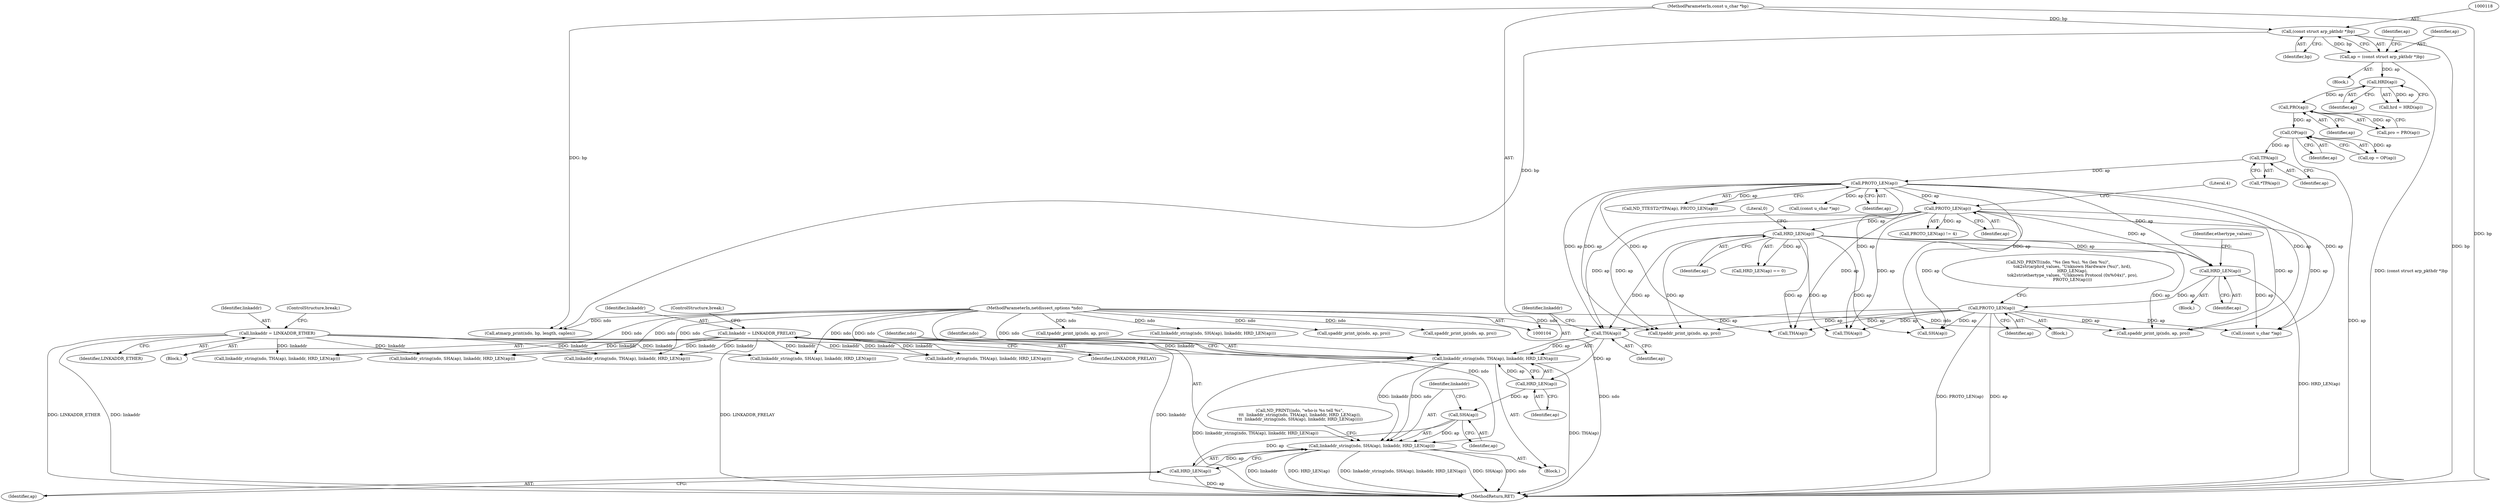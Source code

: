 digraph "0_tcpdump_13ab8d18617d616c7d343530f8a842e7143fb5cc@pointer" {
"1000325" [label="(Call,linkaddr_string(ndo, SHA(ap), linkaddr, HRD_LEN(ap)))"];
"1000318" [label="(Call,linkaddr_string(ndo, THA(ap), linkaddr, HRD_LEN(ap)))"];
"1000105" [label="(MethodParameterIn,netdissect_options *ndo)"];
"1000320" [label="(Call,THA(ap))"];
"1000227" [label="(Call,PROTO_LEN(ap))"];
"1000220" [label="(Call,HRD_LEN(ap))"];
"1000202" [label="(Call,HRD_LEN(ap))"];
"1000197" [label="(Call,PROTO_LEN(ap))"];
"1000161" [label="(Call,PROTO_LEN(ap))"];
"1000159" [label="(Call,TPA(ap))"];
"1000133" [label="(Call,OP(ap))"];
"1000129" [label="(Call,PRO(ap))"];
"1000125" [label="(Call,HRD(ap))"];
"1000115" [label="(Call,ap = (const struct arp_pkthdr *)bp)"];
"1000117" [label="(Call,(const struct arp_pkthdr *)bp)"];
"1000106" [label="(MethodParameterIn,const u_char *bp)"];
"1000151" [label="(Call,linkaddr = LINKADDR_ETHER)"];
"1000146" [label="(Call,linkaddr = LINKADDR_FRELAY)"];
"1000323" [label="(Call,HRD_LEN(ap))"];
"1000327" [label="(Call,SHA(ap))"];
"1000330" [label="(Call,HRD_LEN(ap))"];
"1000327" [label="(Call,SHA(ap))"];
"1000139" [label="(Call,atmarp_print(ndo, bp, length, caplen))"];
"1000325" [label="(Call,linkaddr_string(ndo, SHA(ap), linkaddr, HRD_LEN(ap)))"];
"1000197" [label="(Call,PROTO_LEN(ap))"];
"1000326" [label="(Identifier,ndo)"];
"1000126" [label="(Identifier,ap)"];
"1000198" [label="(Identifier,ap)"];
"1000413" [label="(MethodReturn,RET)"];
"1000196" [label="(Call,PROTO_LEN(ap) != 4)"];
"1000224" [label="(Identifier,ethertype_values)"];
"1000330" [label="(Call,HRD_LEN(ap))"];
"1000321" [label="(Identifier,ap)"];
"1000319" [label="(Identifier,ndo)"];
"1000220" [label="(Call,HRD_LEN(ap))"];
"1000221" [label="(Identifier,ap)"];
"1000122" [label="(Identifier,ap)"];
"1000151" [label="(Call,linkaddr = LINKADDR_ETHER)"];
"1000294" [label="(Call,spaddr_print_ip(ndo, ap, pro))"];
"1000130" [label="(Identifier,ap)"];
"1000360" [label="(Call,THA(ap))"];
"1000386" [label="(Call,spaddr_print_ip(ndo, ap, pro))"];
"1000137" [label="(Block,)"];
"1000331" [label="(Identifier,ap)"];
"1000222" [label="(Block,)"];
"1000381" [label="(Call,SHA(ap))"];
"1000303" [label="(Call,linkaddr_string(ndo, SHA(ap), linkaddr, HRD_LEN(ap)))"];
"1000157" [label="(Call,ND_TTEST2(*TPA(ap), PROTO_LEN(ap)))"];
"1000277" [label="(Call,linkaddr_string(ndo, THA(ap), linkaddr, HRD_LEN(ap)))"];
"1000204" [label="(Literal,0)"];
"1000171" [label="(Call,(const u_char *)ap)"];
"1000109" [label="(Block,)"];
"1000323" [label="(Call,HRD_LEN(ap))"];
"1000117" [label="(Call,(const struct arp_pkthdr *)bp)"];
"1000161" [label="(Call,PROTO_LEN(ap))"];
"1000219" [label="(Block,)"];
"1000119" [label="(Identifier,bp)"];
"1000148" [label="(Identifier,LINKADDR_FRELAY)"];
"1000160" [label="(Identifier,ap)"];
"1000147" [label="(Identifier,linkaddr)"];
"1000346" [label="(Call,tpaddr_print_ip(ndo, ap, pro))"];
"1000203" [label="(Identifier,ap)"];
"1000312" [label="(Call,ND_PRINT((ndo, \"who-is %s tell %s\",\n\t\t\t  linkaddr_string(ndo, THA(ap), linkaddr, HRD_LEN(ap)),\n\t\t\t  linkaddr_string(ndo, SHA(ap), linkaddr, HRD_LEN(ap)))))"];
"1000320" [label="(Call,THA(ap))"];
"1000146" [label="(Call,linkaddr = LINKADDR_FRELAY)"];
"1000393" [label="(Call,(const u_char *)ap)"];
"1000129" [label="(Call,PRO(ap))"];
"1000153" [label="(Identifier,LINKADDR_ETHER)"];
"1000341" [label="(Call,THA(ap))"];
"1000133" [label="(Call,OP(ap))"];
"1000131" [label="(Call,op = OP(ap))"];
"1000159" [label="(Call,TPA(ap))"];
"1000125" [label="(Call,HRD(ap))"];
"1000162" [label="(Identifier,ap)"];
"1000127" [label="(Call,pro = PRO(ap))"];
"1000322" [label="(Identifier,linkaddr)"];
"1000227" [label="(Call,PROTO_LEN(ap))"];
"1000106" [label="(MethodParameterIn,const u_char *bp)"];
"1000228" [label="(Identifier,ap)"];
"1000202" [label="(Call,HRD_LEN(ap))"];
"1000149" [label="(ControlStructure,break;)"];
"1000116" [label="(Identifier,ap)"];
"1000329" [label="(Identifier,linkaddr)"];
"1000201" [label="(Call,HRD_LEN(ap) == 0)"];
"1000115" [label="(Call,ap = (const struct arp_pkthdr *)bp)"];
"1000358" [label="(Call,linkaddr_string(ndo, THA(ap), linkaddr, HRD_LEN(ap)))"];
"1000365" [label="(Call,linkaddr_string(ndo, SHA(ap), linkaddr, HRD_LEN(ap)))"];
"1000154" [label="(ControlStructure,break;)"];
"1000288" [label="(Call,spaddr_print_ip(ndo, ap, pro))"];
"1000134" [label="(Identifier,ap)"];
"1000152" [label="(Identifier,linkaddr)"];
"1000260" [label="(Call,tpaddr_print_ip(ndo, ap, pro))"];
"1000317" [label="(Block,)"];
"1000105" [label="(MethodParameterIn,netdissect_options *ndo)"];
"1000339" [label="(Call,linkaddr_string(ndo, THA(ap), linkaddr, HRD_LEN(ap)))"];
"1000209" [label="(Call,ND_PRINT((ndo, \"%s (len %u), %s (len %u)\",\n                      tok2str(arphrd_values, \"Unknown Hardware (%u)\", hrd),\n                      HRD_LEN(ap),\n                      tok2str(ethertype_values, \"Unknown Protocol (0x%04x)\", pro),\n                      PROTO_LEN(ap))))"];
"1000158" [label="(Call,*TPA(ap))"];
"1000328" [label="(Identifier,ap)"];
"1000379" [label="(Call,linkaddr_string(ndo, SHA(ap), linkaddr, HRD_LEN(ap)))"];
"1000199" [label="(Literal,4)"];
"1000123" [label="(Call,hrd = HRD(ap))"];
"1000324" [label="(Identifier,ap)"];
"1000318" [label="(Call,linkaddr_string(ndo, THA(ap), linkaddr, HRD_LEN(ap)))"];
"1000325" -> "1000317"  [label="AST: "];
"1000325" -> "1000330"  [label="CFG: "];
"1000326" -> "1000325"  [label="AST: "];
"1000327" -> "1000325"  [label="AST: "];
"1000329" -> "1000325"  [label="AST: "];
"1000330" -> "1000325"  [label="AST: "];
"1000312" -> "1000325"  [label="CFG: "];
"1000325" -> "1000413"  [label="DDG: ndo"];
"1000325" -> "1000413"  [label="DDG: linkaddr"];
"1000325" -> "1000413"  [label="DDG: HRD_LEN(ap)"];
"1000325" -> "1000413"  [label="DDG: linkaddr_string(ndo, SHA(ap), linkaddr, HRD_LEN(ap))"];
"1000325" -> "1000413"  [label="DDG: SHA(ap)"];
"1000318" -> "1000325"  [label="DDG: ndo"];
"1000318" -> "1000325"  [label="DDG: linkaddr"];
"1000105" -> "1000325"  [label="DDG: ndo"];
"1000327" -> "1000325"  [label="DDG: ap"];
"1000330" -> "1000325"  [label="DDG: ap"];
"1000318" -> "1000317"  [label="AST: "];
"1000318" -> "1000323"  [label="CFG: "];
"1000319" -> "1000318"  [label="AST: "];
"1000320" -> "1000318"  [label="AST: "];
"1000322" -> "1000318"  [label="AST: "];
"1000323" -> "1000318"  [label="AST: "];
"1000326" -> "1000318"  [label="CFG: "];
"1000318" -> "1000413"  [label="DDG: linkaddr_string(ndo, THA(ap), linkaddr, HRD_LEN(ap))"];
"1000318" -> "1000413"  [label="DDG: THA(ap)"];
"1000105" -> "1000318"  [label="DDG: ndo"];
"1000320" -> "1000318"  [label="DDG: ap"];
"1000151" -> "1000318"  [label="DDG: linkaddr"];
"1000146" -> "1000318"  [label="DDG: linkaddr"];
"1000323" -> "1000318"  [label="DDG: ap"];
"1000105" -> "1000104"  [label="AST: "];
"1000105" -> "1000413"  [label="DDG: ndo"];
"1000105" -> "1000139"  [label="DDG: ndo"];
"1000105" -> "1000260"  [label="DDG: ndo"];
"1000105" -> "1000277"  [label="DDG: ndo"];
"1000105" -> "1000288"  [label="DDG: ndo"];
"1000105" -> "1000294"  [label="DDG: ndo"];
"1000105" -> "1000303"  [label="DDG: ndo"];
"1000105" -> "1000339"  [label="DDG: ndo"];
"1000105" -> "1000346"  [label="DDG: ndo"];
"1000105" -> "1000358"  [label="DDG: ndo"];
"1000105" -> "1000365"  [label="DDG: ndo"];
"1000105" -> "1000379"  [label="DDG: ndo"];
"1000105" -> "1000386"  [label="DDG: ndo"];
"1000320" -> "1000321"  [label="CFG: "];
"1000321" -> "1000320"  [label="AST: "];
"1000322" -> "1000320"  [label="CFG: "];
"1000227" -> "1000320"  [label="DDG: ap"];
"1000202" -> "1000320"  [label="DDG: ap"];
"1000161" -> "1000320"  [label="DDG: ap"];
"1000197" -> "1000320"  [label="DDG: ap"];
"1000320" -> "1000323"  [label="DDG: ap"];
"1000227" -> "1000222"  [label="AST: "];
"1000227" -> "1000228"  [label="CFG: "];
"1000228" -> "1000227"  [label="AST: "];
"1000209" -> "1000227"  [label="CFG: "];
"1000227" -> "1000413"  [label="DDG: PROTO_LEN(ap)"];
"1000227" -> "1000413"  [label="DDG: ap"];
"1000220" -> "1000227"  [label="DDG: ap"];
"1000227" -> "1000260"  [label="DDG: ap"];
"1000227" -> "1000294"  [label="DDG: ap"];
"1000227" -> "1000341"  [label="DDG: ap"];
"1000227" -> "1000360"  [label="DDG: ap"];
"1000227" -> "1000381"  [label="DDG: ap"];
"1000227" -> "1000393"  [label="DDG: ap"];
"1000220" -> "1000219"  [label="AST: "];
"1000220" -> "1000221"  [label="CFG: "];
"1000221" -> "1000220"  [label="AST: "];
"1000224" -> "1000220"  [label="CFG: "];
"1000220" -> "1000413"  [label="DDG: HRD_LEN(ap)"];
"1000202" -> "1000220"  [label="DDG: ap"];
"1000161" -> "1000220"  [label="DDG: ap"];
"1000197" -> "1000220"  [label="DDG: ap"];
"1000202" -> "1000201"  [label="AST: "];
"1000202" -> "1000203"  [label="CFG: "];
"1000203" -> "1000202"  [label="AST: "];
"1000204" -> "1000202"  [label="CFG: "];
"1000202" -> "1000201"  [label="DDG: ap"];
"1000197" -> "1000202"  [label="DDG: ap"];
"1000202" -> "1000260"  [label="DDG: ap"];
"1000202" -> "1000294"  [label="DDG: ap"];
"1000202" -> "1000341"  [label="DDG: ap"];
"1000202" -> "1000360"  [label="DDG: ap"];
"1000202" -> "1000381"  [label="DDG: ap"];
"1000202" -> "1000393"  [label="DDG: ap"];
"1000197" -> "1000196"  [label="AST: "];
"1000197" -> "1000198"  [label="CFG: "];
"1000198" -> "1000197"  [label="AST: "];
"1000199" -> "1000197"  [label="CFG: "];
"1000197" -> "1000196"  [label="DDG: ap"];
"1000161" -> "1000197"  [label="DDG: ap"];
"1000197" -> "1000260"  [label="DDG: ap"];
"1000197" -> "1000294"  [label="DDG: ap"];
"1000197" -> "1000341"  [label="DDG: ap"];
"1000197" -> "1000360"  [label="DDG: ap"];
"1000197" -> "1000381"  [label="DDG: ap"];
"1000197" -> "1000393"  [label="DDG: ap"];
"1000161" -> "1000157"  [label="AST: "];
"1000161" -> "1000162"  [label="CFG: "];
"1000162" -> "1000161"  [label="AST: "];
"1000157" -> "1000161"  [label="CFG: "];
"1000161" -> "1000157"  [label="DDG: ap"];
"1000159" -> "1000161"  [label="DDG: ap"];
"1000161" -> "1000171"  [label="DDG: ap"];
"1000161" -> "1000260"  [label="DDG: ap"];
"1000161" -> "1000294"  [label="DDG: ap"];
"1000161" -> "1000341"  [label="DDG: ap"];
"1000161" -> "1000360"  [label="DDG: ap"];
"1000161" -> "1000381"  [label="DDG: ap"];
"1000161" -> "1000393"  [label="DDG: ap"];
"1000159" -> "1000158"  [label="AST: "];
"1000159" -> "1000160"  [label="CFG: "];
"1000160" -> "1000159"  [label="AST: "];
"1000158" -> "1000159"  [label="CFG: "];
"1000133" -> "1000159"  [label="DDG: ap"];
"1000133" -> "1000131"  [label="AST: "];
"1000133" -> "1000134"  [label="CFG: "];
"1000134" -> "1000133"  [label="AST: "];
"1000131" -> "1000133"  [label="CFG: "];
"1000133" -> "1000413"  [label="DDG: ap"];
"1000133" -> "1000131"  [label="DDG: ap"];
"1000129" -> "1000133"  [label="DDG: ap"];
"1000129" -> "1000127"  [label="AST: "];
"1000129" -> "1000130"  [label="CFG: "];
"1000130" -> "1000129"  [label="AST: "];
"1000127" -> "1000129"  [label="CFG: "];
"1000129" -> "1000127"  [label="DDG: ap"];
"1000125" -> "1000129"  [label="DDG: ap"];
"1000125" -> "1000123"  [label="AST: "];
"1000125" -> "1000126"  [label="CFG: "];
"1000126" -> "1000125"  [label="AST: "];
"1000123" -> "1000125"  [label="CFG: "];
"1000125" -> "1000123"  [label="DDG: ap"];
"1000115" -> "1000125"  [label="DDG: ap"];
"1000115" -> "1000109"  [label="AST: "];
"1000115" -> "1000117"  [label="CFG: "];
"1000116" -> "1000115"  [label="AST: "];
"1000117" -> "1000115"  [label="AST: "];
"1000122" -> "1000115"  [label="CFG: "];
"1000115" -> "1000413"  [label="DDG: (const struct arp_pkthdr *)bp"];
"1000117" -> "1000115"  [label="DDG: bp"];
"1000117" -> "1000119"  [label="CFG: "];
"1000118" -> "1000117"  [label="AST: "];
"1000119" -> "1000117"  [label="AST: "];
"1000117" -> "1000413"  [label="DDG: bp"];
"1000106" -> "1000117"  [label="DDG: bp"];
"1000117" -> "1000139"  [label="DDG: bp"];
"1000106" -> "1000104"  [label="AST: "];
"1000106" -> "1000413"  [label="DDG: bp"];
"1000106" -> "1000139"  [label="DDG: bp"];
"1000151" -> "1000137"  [label="AST: "];
"1000151" -> "1000153"  [label="CFG: "];
"1000152" -> "1000151"  [label="AST: "];
"1000153" -> "1000151"  [label="AST: "];
"1000154" -> "1000151"  [label="CFG: "];
"1000151" -> "1000413"  [label="DDG: linkaddr"];
"1000151" -> "1000413"  [label="DDG: LINKADDR_ETHER"];
"1000151" -> "1000277"  [label="DDG: linkaddr"];
"1000151" -> "1000303"  [label="DDG: linkaddr"];
"1000151" -> "1000339"  [label="DDG: linkaddr"];
"1000151" -> "1000358"  [label="DDG: linkaddr"];
"1000151" -> "1000379"  [label="DDG: linkaddr"];
"1000146" -> "1000137"  [label="AST: "];
"1000146" -> "1000148"  [label="CFG: "];
"1000147" -> "1000146"  [label="AST: "];
"1000148" -> "1000146"  [label="AST: "];
"1000149" -> "1000146"  [label="CFG: "];
"1000146" -> "1000413"  [label="DDG: LINKADDR_FRELAY"];
"1000146" -> "1000413"  [label="DDG: linkaddr"];
"1000146" -> "1000277"  [label="DDG: linkaddr"];
"1000146" -> "1000303"  [label="DDG: linkaddr"];
"1000146" -> "1000339"  [label="DDG: linkaddr"];
"1000146" -> "1000358"  [label="DDG: linkaddr"];
"1000146" -> "1000379"  [label="DDG: linkaddr"];
"1000323" -> "1000324"  [label="CFG: "];
"1000324" -> "1000323"  [label="AST: "];
"1000323" -> "1000327"  [label="DDG: ap"];
"1000327" -> "1000328"  [label="CFG: "];
"1000328" -> "1000327"  [label="AST: "];
"1000329" -> "1000327"  [label="CFG: "];
"1000327" -> "1000330"  [label="DDG: ap"];
"1000330" -> "1000331"  [label="CFG: "];
"1000331" -> "1000330"  [label="AST: "];
"1000330" -> "1000413"  [label="DDG: ap"];
}
